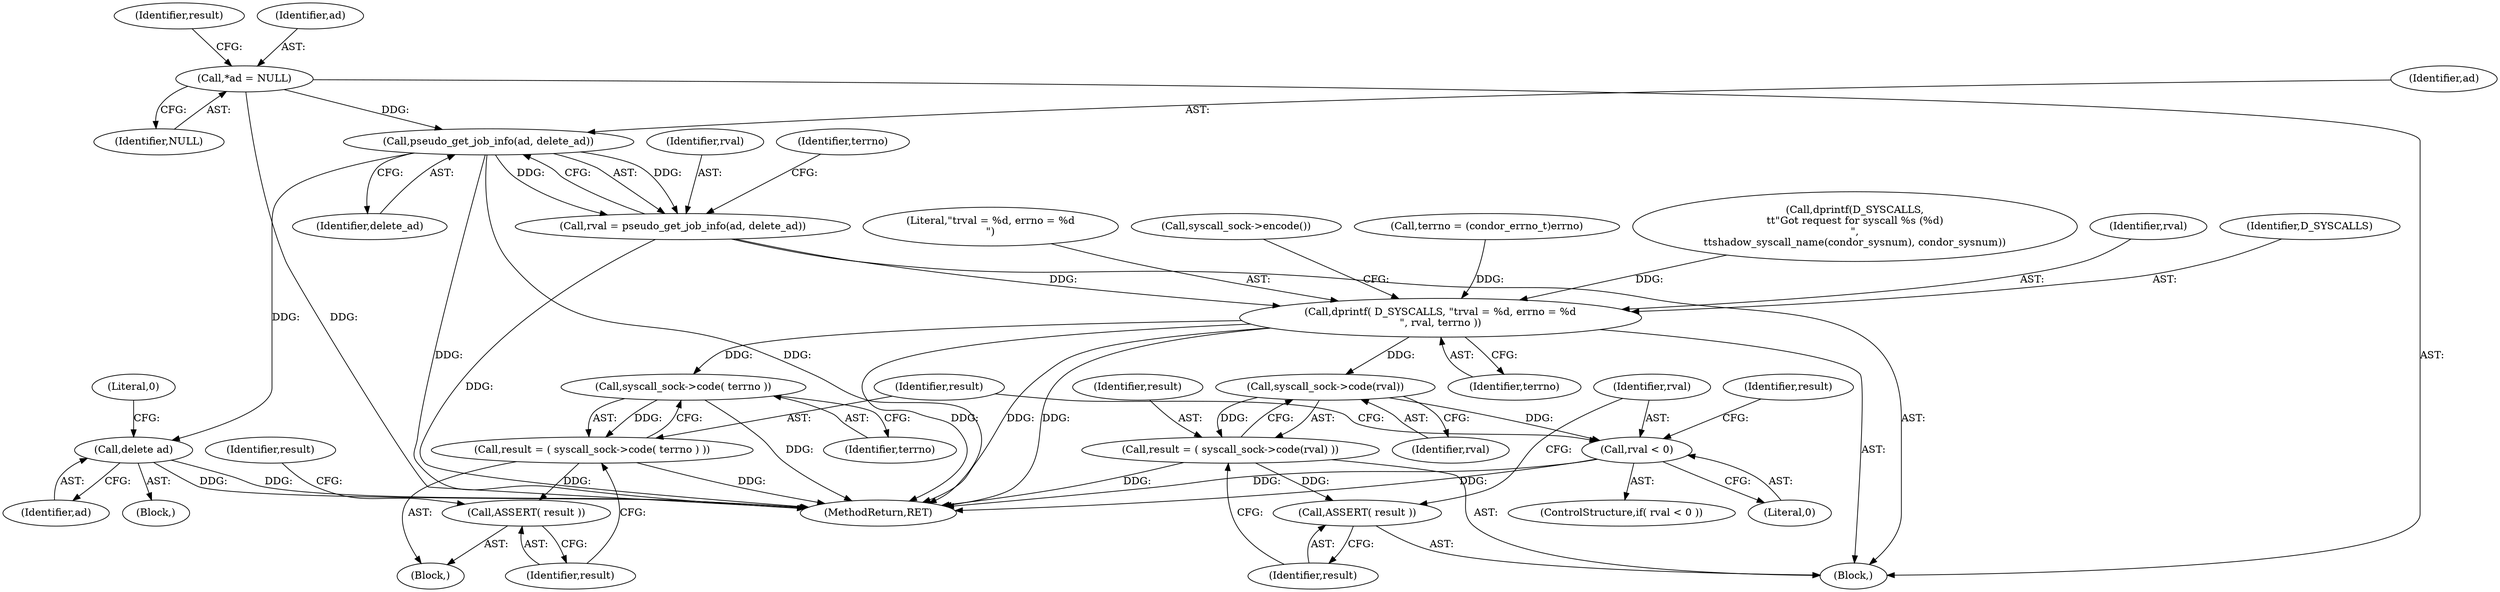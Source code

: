 digraph "0_htcondor_5e5571d1a431eb3c61977b6dd6ec90186ef79867_4@pointer" {
"1000366" [label="(Call,pseudo_get_job_info(ad, delete_ad))"];
"1000352" [label="(Call,*ad = NULL)"];
"1000364" [label="(Call,rval = pseudo_get_job_info(ad, delete_ad))"];
"1000374" [label="(Call,dprintf( D_SYSCALLS, \"\trval = %d, errno = %d\n\", rval, terrno ))"];
"1000382" [label="(Call,syscall_sock->code(rval))"];
"1000380" [label="(Call,result = ( syscall_sock->code(rval) ))"];
"1000384" [label="(Call,ASSERT( result ))"];
"1000387" [label="(Call,rval < 0)"];
"1000393" [label="(Call,syscall_sock->code( terrno ))"];
"1000391" [label="(Call,result = ( syscall_sock->code( terrno ) ))"];
"1000395" [label="(Call,ASSERT( result ))"];
"1000414" [label="(Call,delete ad)"];
"1000379" [label="(Call,syscall_sock->encode())"];
"1000368" [label="(Identifier,delete_ad)"];
"1000414" [label="(Call,delete ad)"];
"1000369" [label="(Call,terrno = (condor_errno_t)errno)"];
"1000380" [label="(Call,result = ( syscall_sock->code(rval) ))"];
"1000387" [label="(Call,rval < 0)"];
"1000365" [label="(Identifier,rval)"];
"1000390" [label="(Block,)"];
"1000394" [label="(Identifier,terrno)"];
"1000367" [label="(Identifier,ad)"];
"1000395" [label="(Call,ASSERT( result ))"];
"1000224" [label="(Call,dprintf(D_SYSCALLS,\n\t\t\"Got request for syscall %s (%d)\n\",\n\t\tshadow_syscall_name(condor_sysnum), condor_sysnum))"];
"1000364" [label="(Call,rval = pseudo_get_job_info(ad, delete_ad))"];
"1000413" [label="(Block,)"];
"1000389" [label="(Literal,0)"];
"1000366" [label="(Call,pseudo_get_job_info(ad, delete_ad))"];
"1000354" [label="(Identifier,NULL)"];
"1000357" [label="(Identifier,result)"];
"1000353" [label="(Identifier,ad)"];
"1000377" [label="(Identifier,rval)"];
"1000378" [label="(Identifier,terrno)"];
"1000383" [label="(Identifier,rval)"];
"1000374" [label="(Call,dprintf( D_SYSCALLS, \"\trval = %d, errno = %d\n\", rval, terrno ))"];
"1000388" [label="(Identifier,rval)"];
"1000352" [label="(Call,*ad = NULL)"];
"1000382" [label="(Call,syscall_sock->code(rval))"];
"1000396" [label="(Identifier,result)"];
"1000381" [label="(Identifier,result)"];
"1000386" [label="(ControlStructure,if( rval < 0 ))"];
"1000392" [label="(Identifier,result)"];
"1000384" [label="(Call,ASSERT( result ))"];
"1000370" [label="(Identifier,terrno)"];
"1000385" [label="(Identifier,result)"];
"1000393" [label="(Call,syscall_sock->code( terrno ))"];
"1000407" [label="(Identifier,result)"];
"1000350" [label="(Block,)"];
"1000375" [label="(Identifier,D_SYSCALLS)"];
"1000400" [label="(Identifier,result)"];
"1000376" [label="(Literal,\"\trval = %d, errno = %d\n\")"];
"1000391" [label="(Call,result = ( syscall_sock->code( terrno ) ))"];
"1000417" [label="(Literal,0)"];
"1000415" [label="(Identifier,ad)"];
"1002472" [label="(MethodReturn,RET)"];
"1000366" -> "1000364"  [label="AST: "];
"1000366" -> "1000368"  [label="CFG: "];
"1000367" -> "1000366"  [label="AST: "];
"1000368" -> "1000366"  [label="AST: "];
"1000364" -> "1000366"  [label="CFG: "];
"1000366" -> "1002472"  [label="DDG: "];
"1000366" -> "1002472"  [label="DDG: "];
"1000366" -> "1000364"  [label="DDG: "];
"1000366" -> "1000364"  [label="DDG: "];
"1000352" -> "1000366"  [label="DDG: "];
"1000366" -> "1000414"  [label="DDG: "];
"1000352" -> "1000350"  [label="AST: "];
"1000352" -> "1000354"  [label="CFG: "];
"1000353" -> "1000352"  [label="AST: "];
"1000354" -> "1000352"  [label="AST: "];
"1000357" -> "1000352"  [label="CFG: "];
"1000352" -> "1002472"  [label="DDG: "];
"1000364" -> "1000350"  [label="AST: "];
"1000365" -> "1000364"  [label="AST: "];
"1000370" -> "1000364"  [label="CFG: "];
"1000364" -> "1002472"  [label="DDG: "];
"1000364" -> "1000374"  [label="DDG: "];
"1000374" -> "1000350"  [label="AST: "];
"1000374" -> "1000378"  [label="CFG: "];
"1000375" -> "1000374"  [label="AST: "];
"1000376" -> "1000374"  [label="AST: "];
"1000377" -> "1000374"  [label="AST: "];
"1000378" -> "1000374"  [label="AST: "];
"1000379" -> "1000374"  [label="CFG: "];
"1000374" -> "1002472"  [label="DDG: "];
"1000374" -> "1002472"  [label="DDG: "];
"1000374" -> "1002472"  [label="DDG: "];
"1000224" -> "1000374"  [label="DDG: "];
"1000369" -> "1000374"  [label="DDG: "];
"1000374" -> "1000382"  [label="DDG: "];
"1000374" -> "1000393"  [label="DDG: "];
"1000382" -> "1000380"  [label="AST: "];
"1000382" -> "1000383"  [label="CFG: "];
"1000383" -> "1000382"  [label="AST: "];
"1000380" -> "1000382"  [label="CFG: "];
"1000382" -> "1000380"  [label="DDG: "];
"1000382" -> "1000387"  [label="DDG: "];
"1000380" -> "1000350"  [label="AST: "];
"1000381" -> "1000380"  [label="AST: "];
"1000385" -> "1000380"  [label="CFG: "];
"1000380" -> "1002472"  [label="DDG: "];
"1000380" -> "1000384"  [label="DDG: "];
"1000384" -> "1000350"  [label="AST: "];
"1000384" -> "1000385"  [label="CFG: "];
"1000385" -> "1000384"  [label="AST: "];
"1000388" -> "1000384"  [label="CFG: "];
"1000387" -> "1000386"  [label="AST: "];
"1000387" -> "1000389"  [label="CFG: "];
"1000388" -> "1000387"  [label="AST: "];
"1000389" -> "1000387"  [label="AST: "];
"1000392" -> "1000387"  [label="CFG: "];
"1000400" -> "1000387"  [label="CFG: "];
"1000387" -> "1002472"  [label="DDG: "];
"1000387" -> "1002472"  [label="DDG: "];
"1000393" -> "1000391"  [label="AST: "];
"1000393" -> "1000394"  [label="CFG: "];
"1000394" -> "1000393"  [label="AST: "];
"1000391" -> "1000393"  [label="CFG: "];
"1000393" -> "1002472"  [label="DDG: "];
"1000393" -> "1000391"  [label="DDG: "];
"1000391" -> "1000390"  [label="AST: "];
"1000392" -> "1000391"  [label="AST: "];
"1000396" -> "1000391"  [label="CFG: "];
"1000391" -> "1002472"  [label="DDG: "];
"1000391" -> "1000395"  [label="DDG: "];
"1000395" -> "1000390"  [label="AST: "];
"1000395" -> "1000396"  [label="CFG: "];
"1000396" -> "1000395"  [label="AST: "];
"1000407" -> "1000395"  [label="CFG: "];
"1000414" -> "1000413"  [label="AST: "];
"1000414" -> "1000415"  [label="CFG: "];
"1000415" -> "1000414"  [label="AST: "];
"1000417" -> "1000414"  [label="CFG: "];
"1000414" -> "1002472"  [label="DDG: "];
"1000414" -> "1002472"  [label="DDG: "];
}
